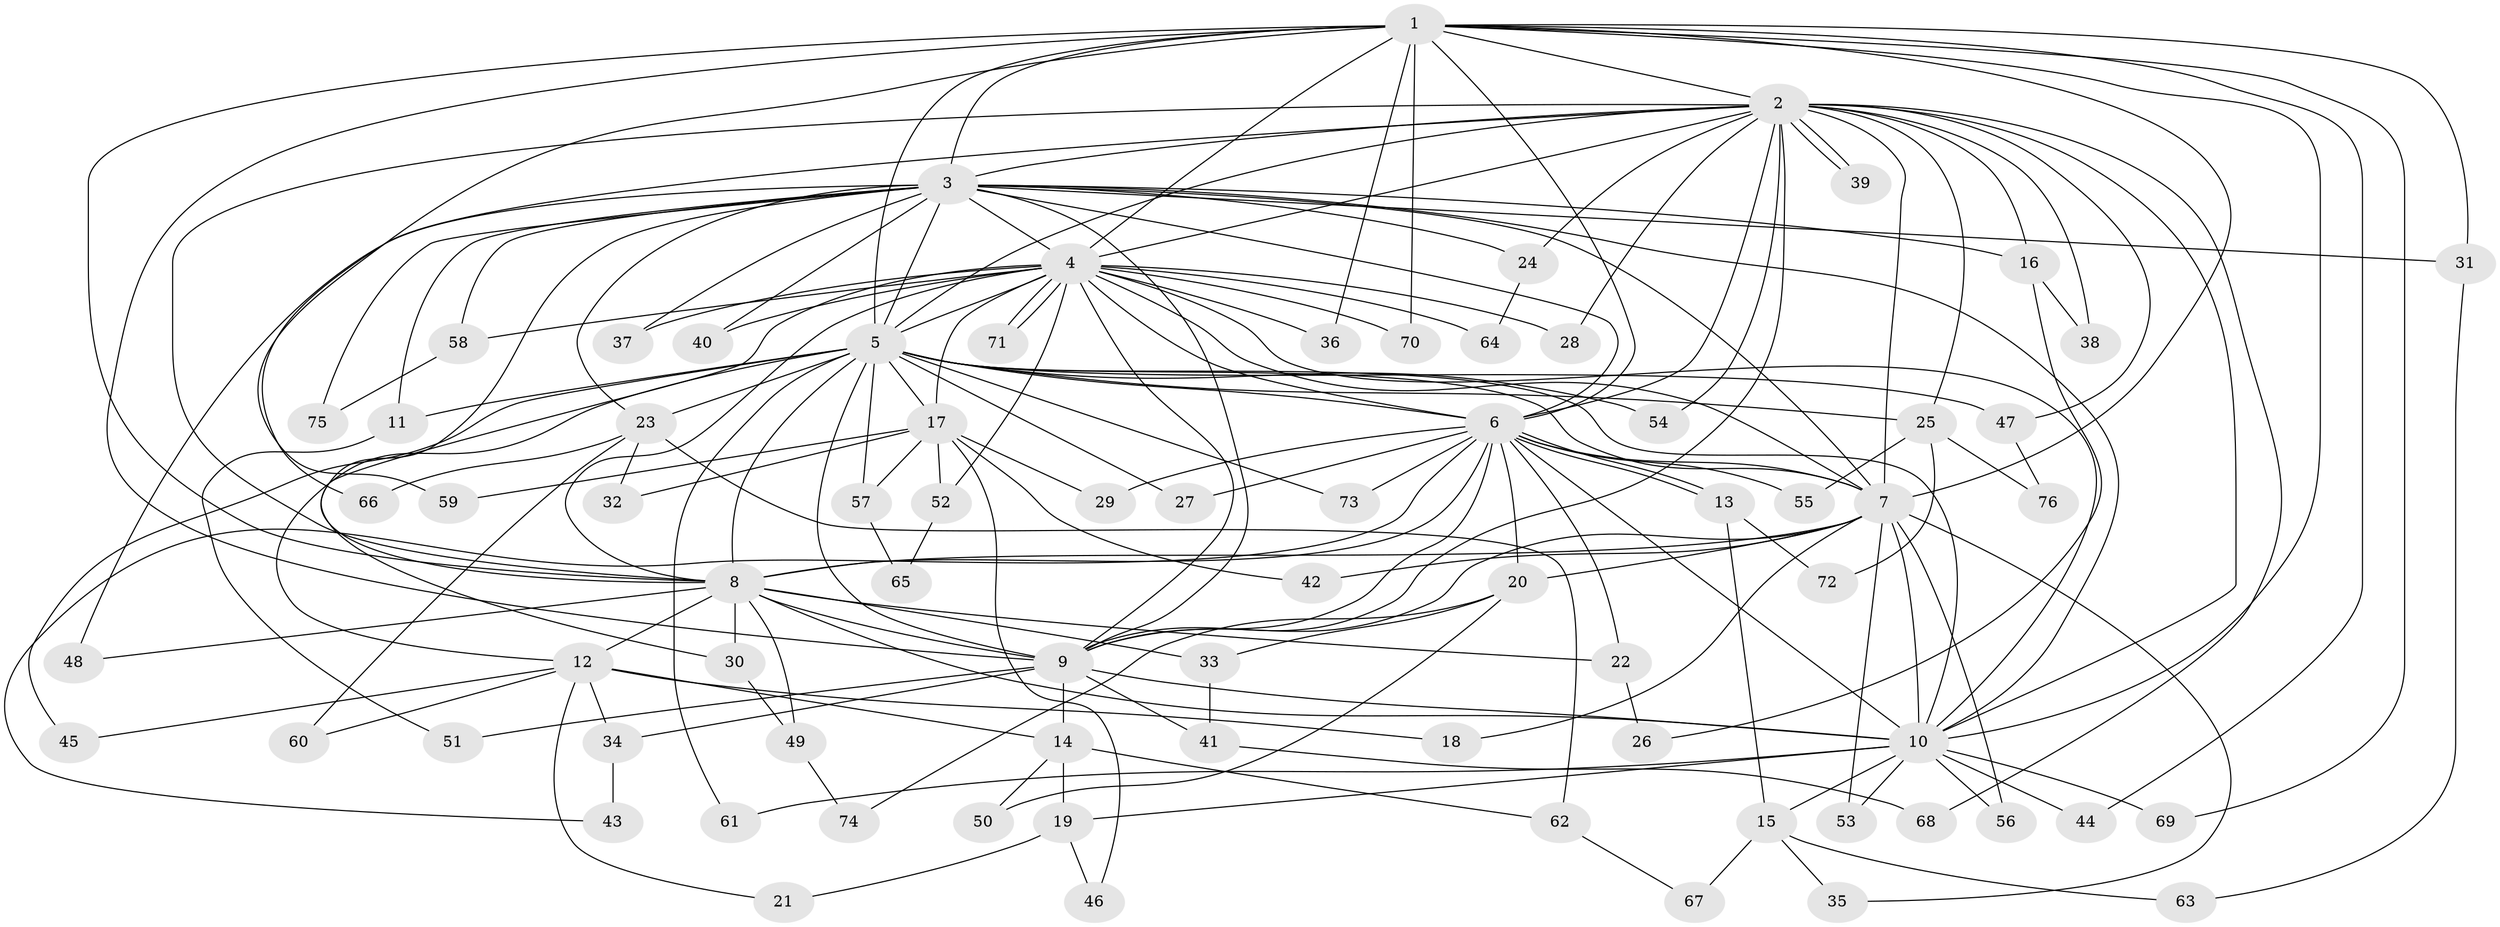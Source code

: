 // Generated by graph-tools (version 1.1) at 2025/01/03/09/25 03:01:27]
// undirected, 76 vertices, 177 edges
graph export_dot {
graph [start="1"]
  node [color=gray90,style=filled];
  1;
  2;
  3;
  4;
  5;
  6;
  7;
  8;
  9;
  10;
  11;
  12;
  13;
  14;
  15;
  16;
  17;
  18;
  19;
  20;
  21;
  22;
  23;
  24;
  25;
  26;
  27;
  28;
  29;
  30;
  31;
  32;
  33;
  34;
  35;
  36;
  37;
  38;
  39;
  40;
  41;
  42;
  43;
  44;
  45;
  46;
  47;
  48;
  49;
  50;
  51;
  52;
  53;
  54;
  55;
  56;
  57;
  58;
  59;
  60;
  61;
  62;
  63;
  64;
  65;
  66;
  67;
  68;
  69;
  70;
  71;
  72;
  73;
  74;
  75;
  76;
  1 -- 2;
  1 -- 3;
  1 -- 4;
  1 -- 5;
  1 -- 6;
  1 -- 7;
  1 -- 8;
  1 -- 9;
  1 -- 10;
  1 -- 31;
  1 -- 36;
  1 -- 44;
  1 -- 59;
  1 -- 69;
  1 -- 70;
  2 -- 3;
  2 -- 4;
  2 -- 5;
  2 -- 6;
  2 -- 7;
  2 -- 8;
  2 -- 9;
  2 -- 10;
  2 -- 16;
  2 -- 24;
  2 -- 25;
  2 -- 28;
  2 -- 38;
  2 -- 39;
  2 -- 39;
  2 -- 47;
  2 -- 54;
  2 -- 66;
  2 -- 68;
  3 -- 4;
  3 -- 5;
  3 -- 6;
  3 -- 7;
  3 -- 8;
  3 -- 9;
  3 -- 10;
  3 -- 11;
  3 -- 16;
  3 -- 23;
  3 -- 24;
  3 -- 31;
  3 -- 37;
  3 -- 40;
  3 -- 48;
  3 -- 58;
  3 -- 75;
  4 -- 5;
  4 -- 6;
  4 -- 7;
  4 -- 8;
  4 -- 9;
  4 -- 10;
  4 -- 17;
  4 -- 28;
  4 -- 30;
  4 -- 36;
  4 -- 37;
  4 -- 40;
  4 -- 52;
  4 -- 58;
  4 -- 64;
  4 -- 70;
  4 -- 71;
  4 -- 71;
  5 -- 6;
  5 -- 7;
  5 -- 8;
  5 -- 9;
  5 -- 10;
  5 -- 11;
  5 -- 12;
  5 -- 17;
  5 -- 23;
  5 -- 25;
  5 -- 27;
  5 -- 45;
  5 -- 47;
  5 -- 54;
  5 -- 57;
  5 -- 61;
  5 -- 73;
  6 -- 7;
  6 -- 8;
  6 -- 9;
  6 -- 10;
  6 -- 13;
  6 -- 13;
  6 -- 20;
  6 -- 22;
  6 -- 27;
  6 -- 29;
  6 -- 43;
  6 -- 55;
  6 -- 73;
  7 -- 8;
  7 -- 9;
  7 -- 10;
  7 -- 18;
  7 -- 20;
  7 -- 35;
  7 -- 42;
  7 -- 53;
  7 -- 56;
  8 -- 9;
  8 -- 10;
  8 -- 12;
  8 -- 22;
  8 -- 30;
  8 -- 33;
  8 -- 48;
  8 -- 49;
  9 -- 10;
  9 -- 14;
  9 -- 34;
  9 -- 41;
  9 -- 51;
  10 -- 15;
  10 -- 19;
  10 -- 44;
  10 -- 53;
  10 -- 56;
  10 -- 61;
  10 -- 69;
  11 -- 51;
  12 -- 14;
  12 -- 18;
  12 -- 21;
  12 -- 34;
  12 -- 45;
  12 -- 60;
  13 -- 15;
  13 -- 72;
  14 -- 19;
  14 -- 50;
  14 -- 62;
  15 -- 35;
  15 -- 63;
  15 -- 67;
  16 -- 26;
  16 -- 38;
  17 -- 29;
  17 -- 32;
  17 -- 42;
  17 -- 46;
  17 -- 52;
  17 -- 57;
  17 -- 59;
  19 -- 21;
  19 -- 46;
  20 -- 33;
  20 -- 50;
  20 -- 74;
  22 -- 26;
  23 -- 32;
  23 -- 60;
  23 -- 62;
  23 -- 66;
  24 -- 64;
  25 -- 55;
  25 -- 72;
  25 -- 76;
  30 -- 49;
  31 -- 63;
  33 -- 41;
  34 -- 43;
  41 -- 68;
  47 -- 76;
  49 -- 74;
  52 -- 65;
  57 -- 65;
  58 -- 75;
  62 -- 67;
}
